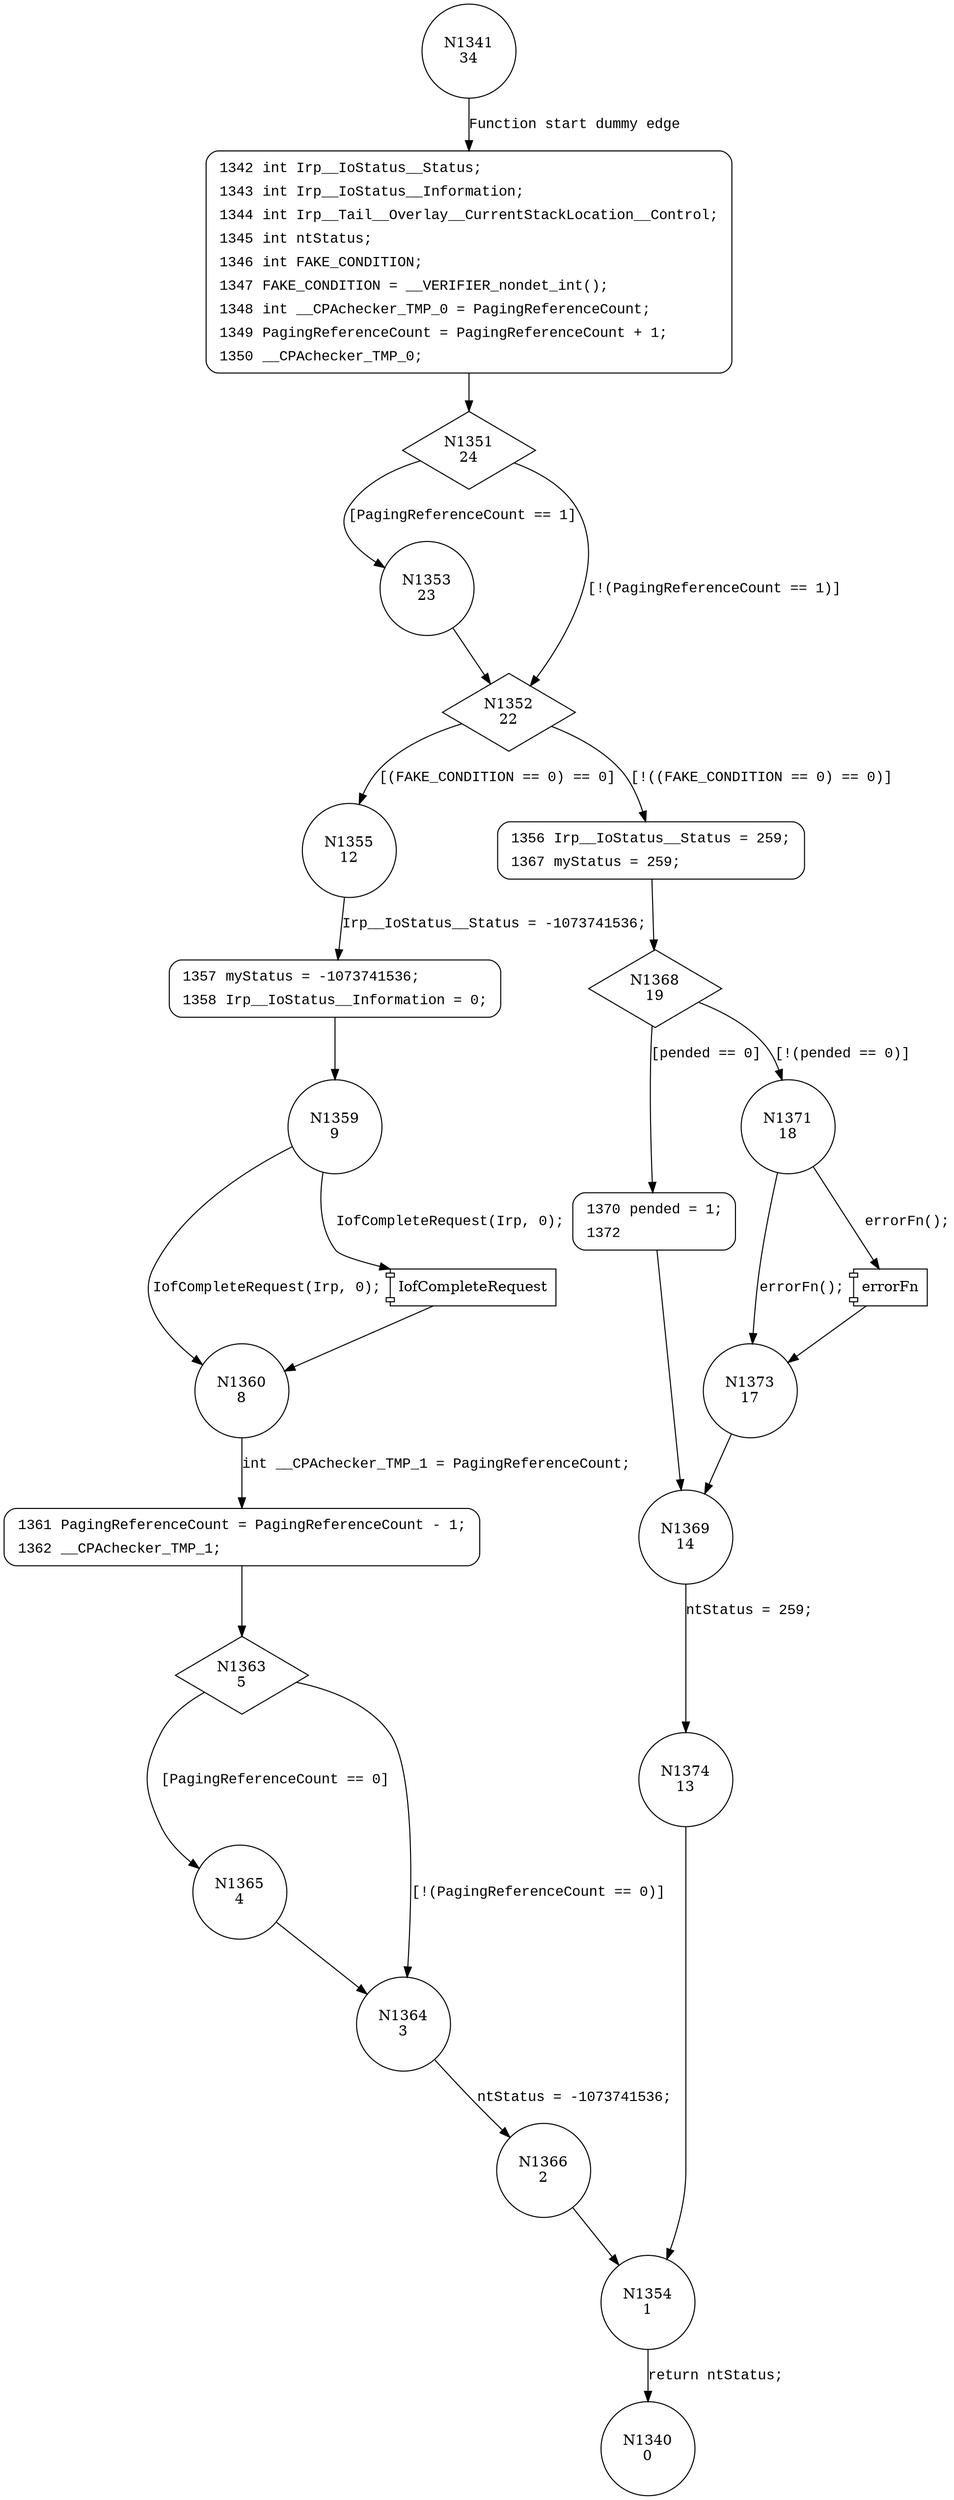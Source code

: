 digraph FloppyQueueRequest {
1341 [shape="circle" label="N1341\n34"]
1342 [shape="circle" label="N1342\n33"]
1351 [shape="diamond" label="N1351\n24"]
1353 [shape="circle" label="N1353\n23"]
1352 [shape="diamond" label="N1352\n22"]
1355 [shape="circle" label="N1355\n12"]
1356 [shape="circle" label="N1356\n21"]
1368 [shape="diamond" label="N1368\n19"]
1370 [shape="circle" label="N1370\n16"]
1371 [shape="circle" label="N1371\n18"]
1373 [shape="circle" label="N1373\n17"]
1369 [shape="circle" label="N1369\n14"]
1374 [shape="circle" label="N1374\n13"]
1354 [shape="circle" label="N1354\n1"]
1340 [shape="circle" label="N1340\n0"]
1357 [shape="circle" label="N1357\n11"]
1359 [shape="circle" label="N1359\n9"]
1360 [shape="circle" label="N1360\n8"]
1361 [shape="circle" label="N1361\n7"]
1363 [shape="diamond" label="N1363\n5"]
1365 [shape="circle" label="N1365\n4"]
1364 [shape="circle" label="N1364\n3"]
1366 [shape="circle" label="N1366\n2"]
1342 [style="filled,bold" penwidth="1" fillcolor="white" fontname="Courier New" shape="Mrecord" label=<<table border="0" cellborder="0" cellpadding="3" bgcolor="white"><tr><td align="right">1342</td><td align="left">int Irp__IoStatus__Status;</td></tr><tr><td align="right">1343</td><td align="left">int Irp__IoStatus__Information;</td></tr><tr><td align="right">1344</td><td align="left">int Irp__Tail__Overlay__CurrentStackLocation__Control;</td></tr><tr><td align="right">1345</td><td align="left">int ntStatus;</td></tr><tr><td align="right">1346</td><td align="left">int FAKE_CONDITION;</td></tr><tr><td align="right">1347</td><td align="left">FAKE_CONDITION = __VERIFIER_nondet_int();</td></tr><tr><td align="right">1348</td><td align="left">int __CPAchecker_TMP_0 = PagingReferenceCount;</td></tr><tr><td align="right">1349</td><td align="left">PagingReferenceCount = PagingReferenceCount + 1;</td></tr><tr><td align="right">1350</td><td align="left">__CPAchecker_TMP_0;</td></tr></table>>]
1342 -> 1351[label=""]
1356 [style="filled,bold" penwidth="1" fillcolor="white" fontname="Courier New" shape="Mrecord" label=<<table border="0" cellborder="0" cellpadding="3" bgcolor="white"><tr><td align="right">1356</td><td align="left">Irp__IoStatus__Status = 259;</td></tr><tr><td align="right">1367</td><td align="left">myStatus = 259;</td></tr></table>>]
1356 -> 1368[label=""]
1370 [style="filled,bold" penwidth="1" fillcolor="white" fontname="Courier New" shape="Mrecord" label=<<table border="0" cellborder="0" cellpadding="3" bgcolor="white"><tr><td align="right">1370</td><td align="left">pended = 1;</td></tr><tr><td align="right">1372</td><td align="left"></td></tr></table>>]
1370 -> 1369[label=""]
1357 [style="filled,bold" penwidth="1" fillcolor="white" fontname="Courier New" shape="Mrecord" label=<<table border="0" cellborder="0" cellpadding="3" bgcolor="white"><tr><td align="right">1357</td><td align="left">myStatus = -1073741536;</td></tr><tr><td align="right">1358</td><td align="left">Irp__IoStatus__Information = 0;</td></tr></table>>]
1357 -> 1359[label=""]
1361 [style="filled,bold" penwidth="1" fillcolor="white" fontname="Courier New" shape="Mrecord" label=<<table border="0" cellborder="0" cellpadding="3" bgcolor="white"><tr><td align="right">1361</td><td align="left">PagingReferenceCount = PagingReferenceCount - 1;</td></tr><tr><td align="right">1362</td><td align="left">__CPAchecker_TMP_1;</td></tr></table>>]
1361 -> 1363[label=""]
1341 -> 1342 [label="Function start dummy edge" fontname="Courier New"]
1351 -> 1353 [label="[PagingReferenceCount == 1]" fontname="Courier New"]
1351 -> 1352 [label="[!(PagingReferenceCount == 1)]" fontname="Courier New"]
1352 -> 1355 [label="[(FAKE_CONDITION == 0) == 0]" fontname="Courier New"]
1352 -> 1356 [label="[!((FAKE_CONDITION == 0) == 0)]" fontname="Courier New"]
1368 -> 1370 [label="[pended == 0]" fontname="Courier New"]
1368 -> 1371 [label="[!(pended == 0)]" fontname="Courier New"]
100065 [shape="component" label="errorFn"]
1371 -> 100065 [label="errorFn();" fontname="Courier New"]
100065 -> 1373 [label="" fontname="Courier New"]
1371 -> 1373 [label="errorFn();" fontname="Courier New"]
1373 -> 1369 [label="" fontname="Courier New"]
1369 -> 1374 [label="ntStatus = 259;" fontname="Courier New"]
1354 -> 1340 [label="return ntStatus;" fontname="Courier New"]
1355 -> 1357 [label="Irp__IoStatus__Status = -1073741536;" fontname="Courier New"]
100066 [shape="component" label="IofCompleteRequest"]
1359 -> 100066 [label="IofCompleteRequest(Irp, 0);" fontname="Courier New"]
100066 -> 1360 [label="" fontname="Courier New"]
1359 -> 1360 [label="IofCompleteRequest(Irp, 0);" fontname="Courier New"]
1360 -> 1361 [label="int __CPAchecker_TMP_1 = PagingReferenceCount;" fontname="Courier New"]
1363 -> 1365 [label="[PagingReferenceCount == 0]" fontname="Courier New"]
1363 -> 1364 [label="[!(PagingReferenceCount == 0)]" fontname="Courier New"]
1364 -> 1366 [label="ntStatus = -1073741536;" fontname="Courier New"]
1365 -> 1364 [label="" fontname="Courier New"]
1374 -> 1354 [label="" fontname="Courier New"]
1366 -> 1354 [label="" fontname="Courier New"]
1353 -> 1352 [label="" fontname="Courier New"]
}
